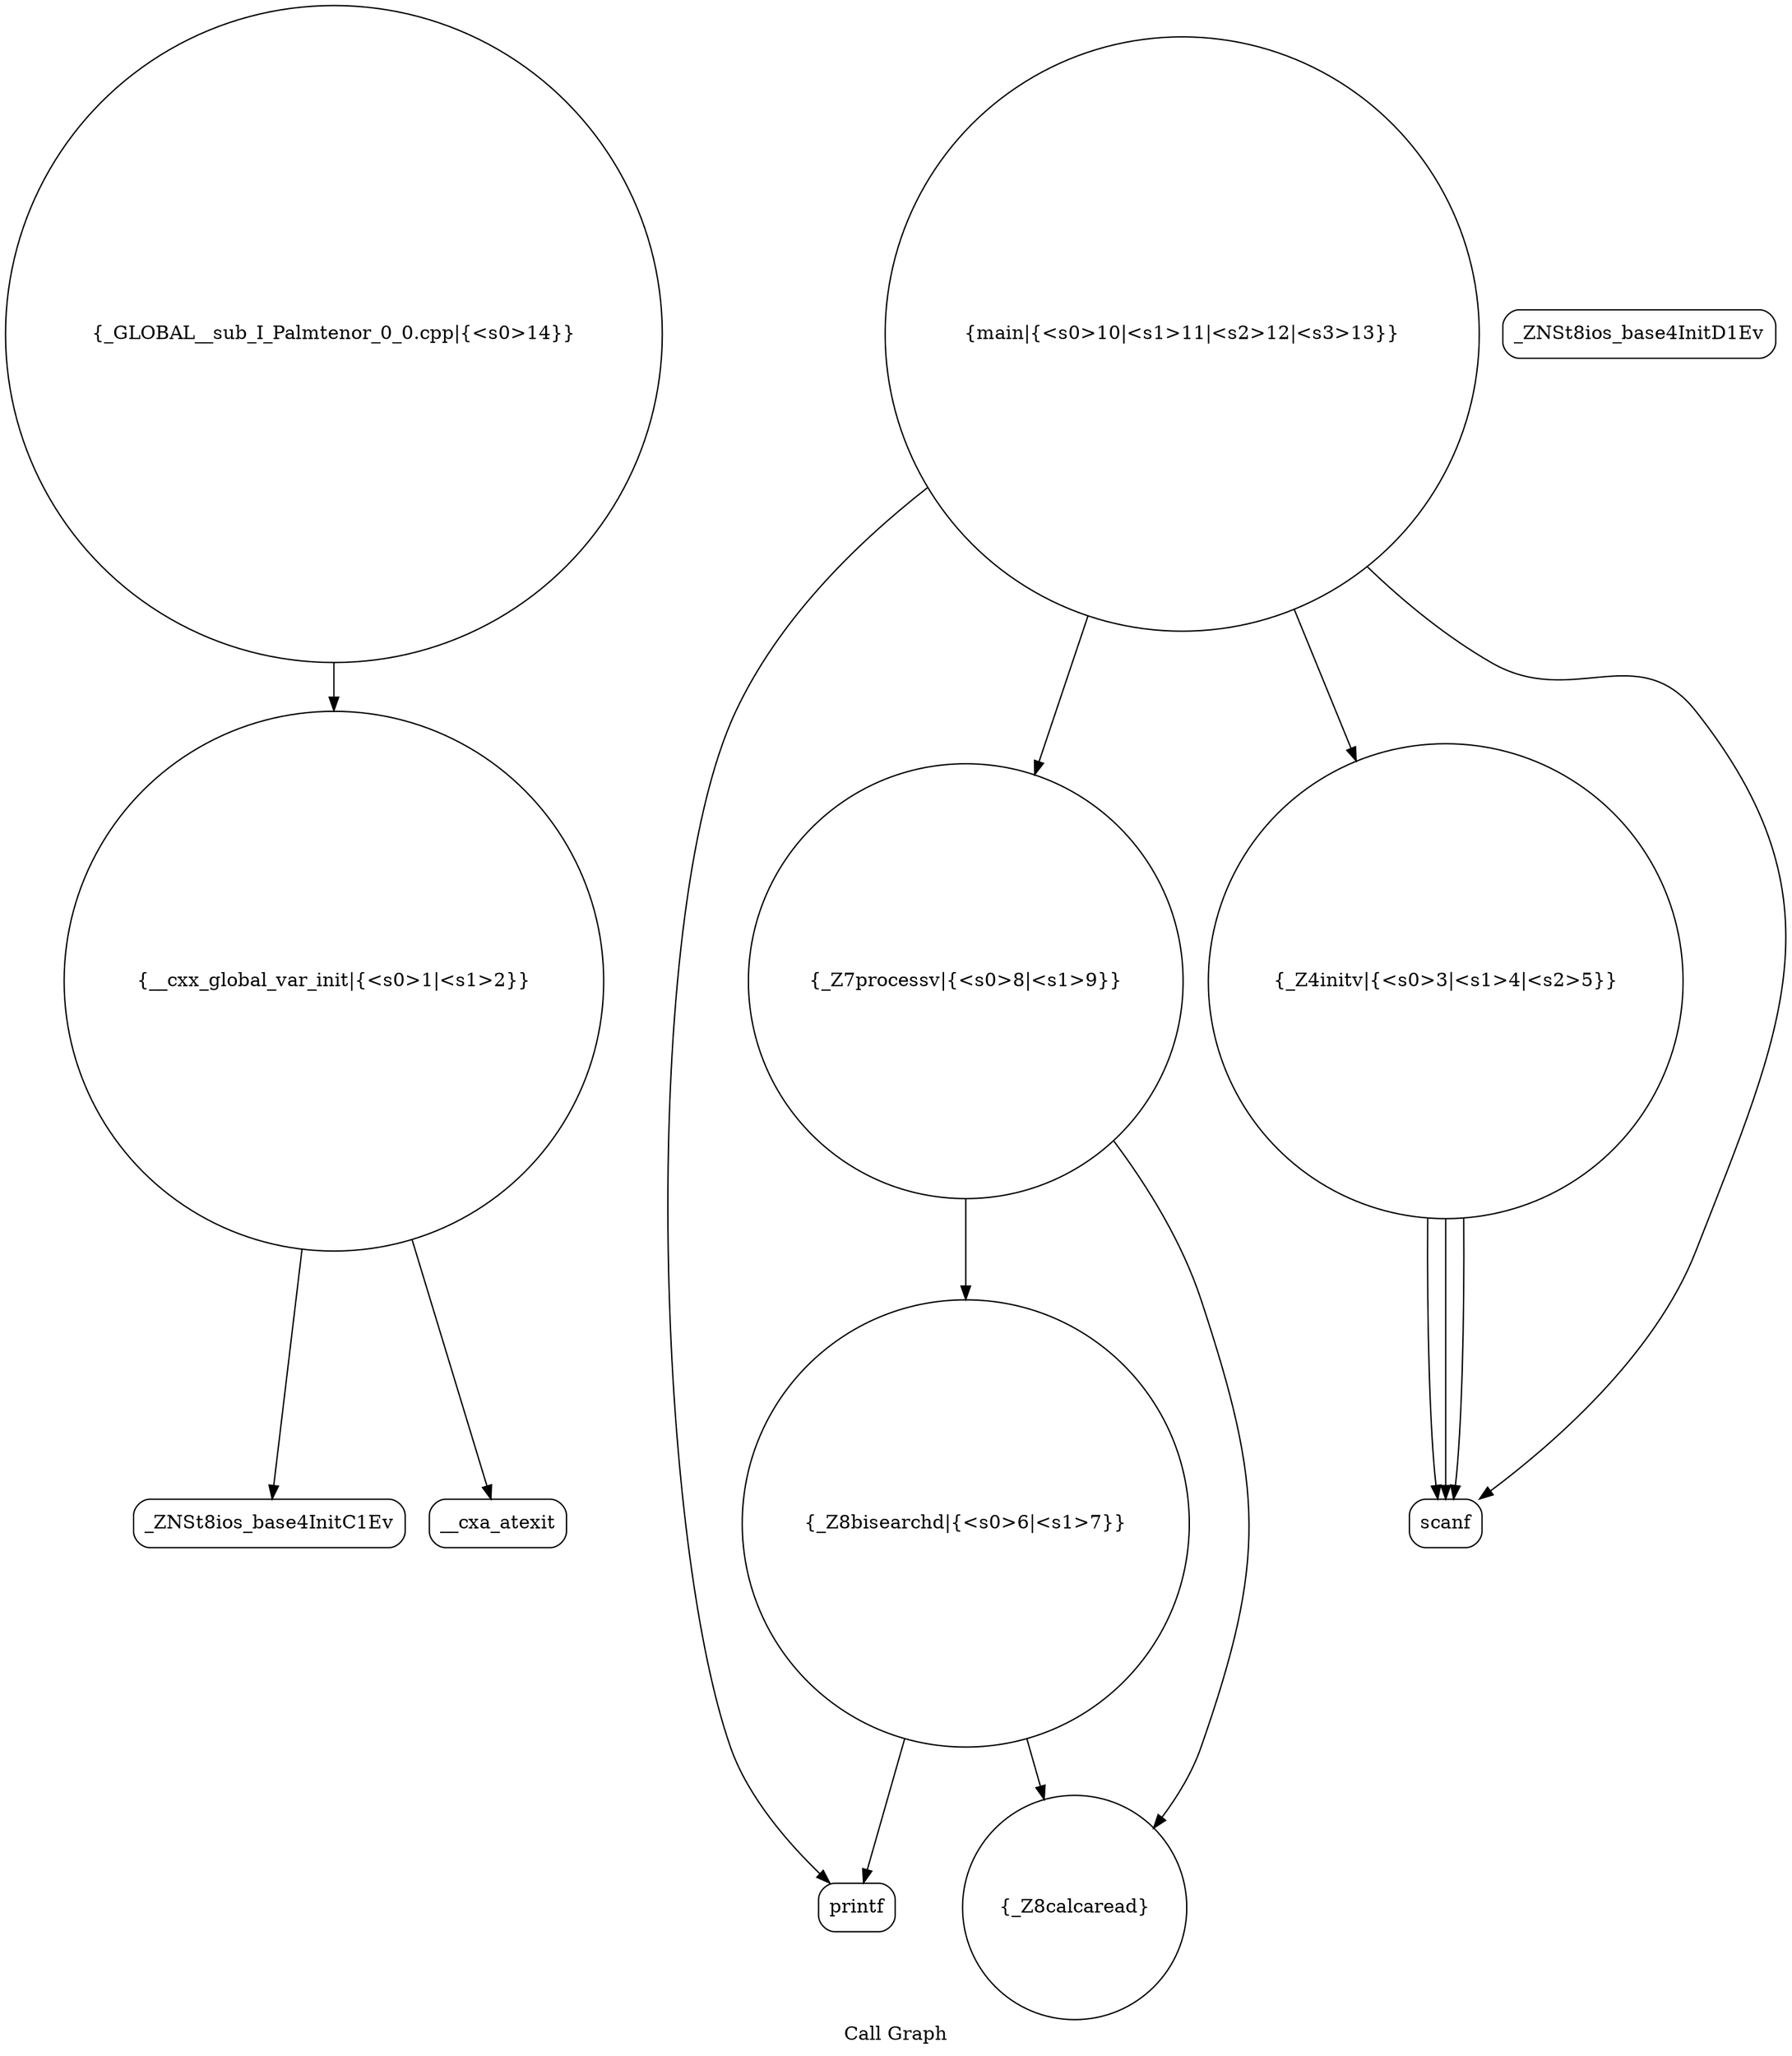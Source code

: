 digraph "Call Graph" {
	label="Call Graph";

	Node0x55f7b30c4570 [shape=record,shape=circle,label="{__cxx_global_var_init|{<s0>1|<s1>2}}"];
	Node0x55f7b30c4570:s0 -> Node0x55f7b30c4a00[color=black];
	Node0x55f7b30c4570:s1 -> Node0x55f7b30c4b00[color=black];
	Node0x55f7b30c4d00 [shape=record,shape=circle,label="{_Z8bisearchd|{<s0>6|<s1>7}}"];
	Node0x55f7b30c4d00:s0 -> Node0x55f7b30c4c80[color=black];
	Node0x55f7b30c4d00:s1 -> Node0x55f7b30c4d80[color=black];
	Node0x55f7b30c4a80 [shape=record,shape=Mrecord,label="{_ZNSt8ios_base4InitD1Ev}"];
	Node0x55f7b30c4e00 [shape=record,shape=circle,label="{_Z7processv|{<s0>8|<s1>9}}"];
	Node0x55f7b30c4e00:s0 -> Node0x55f7b30c4c80[color=black];
	Node0x55f7b30c4e00:s1 -> Node0x55f7b30c4d00[color=black];
	Node0x55f7b30c4b80 [shape=record,shape=circle,label="{_Z4initv|{<s0>3|<s1>4|<s2>5}}"];
	Node0x55f7b30c4b80:s0 -> Node0x55f7b30c4c00[color=black];
	Node0x55f7b30c4b80:s1 -> Node0x55f7b30c4c00[color=black];
	Node0x55f7b30c4b80:s2 -> Node0x55f7b30c4c00[color=black];
	Node0x55f7b30c4f00 [shape=record,shape=circle,label="{_GLOBAL__sub_I_Palmtenor_0_0.cpp|{<s0>14}}"];
	Node0x55f7b30c4f00:s0 -> Node0x55f7b30c4570[color=black];
	Node0x55f7b30c4c80 [shape=record,shape=circle,label="{_Z8calcaread}"];
	Node0x55f7b30c4a00 [shape=record,shape=Mrecord,label="{_ZNSt8ios_base4InitC1Ev}"];
	Node0x55f7b30c4d80 [shape=record,shape=Mrecord,label="{printf}"];
	Node0x55f7b30c4b00 [shape=record,shape=Mrecord,label="{__cxa_atexit}"];
	Node0x55f7b30c4e80 [shape=record,shape=circle,label="{main|{<s0>10|<s1>11|<s2>12|<s3>13}}"];
	Node0x55f7b30c4e80:s0 -> Node0x55f7b30c4c00[color=black];
	Node0x55f7b30c4e80:s1 -> Node0x55f7b30c4b80[color=black];
	Node0x55f7b30c4e80:s2 -> Node0x55f7b30c4d80[color=black];
	Node0x55f7b30c4e80:s3 -> Node0x55f7b30c4e00[color=black];
	Node0x55f7b30c4c00 [shape=record,shape=Mrecord,label="{scanf}"];
}
